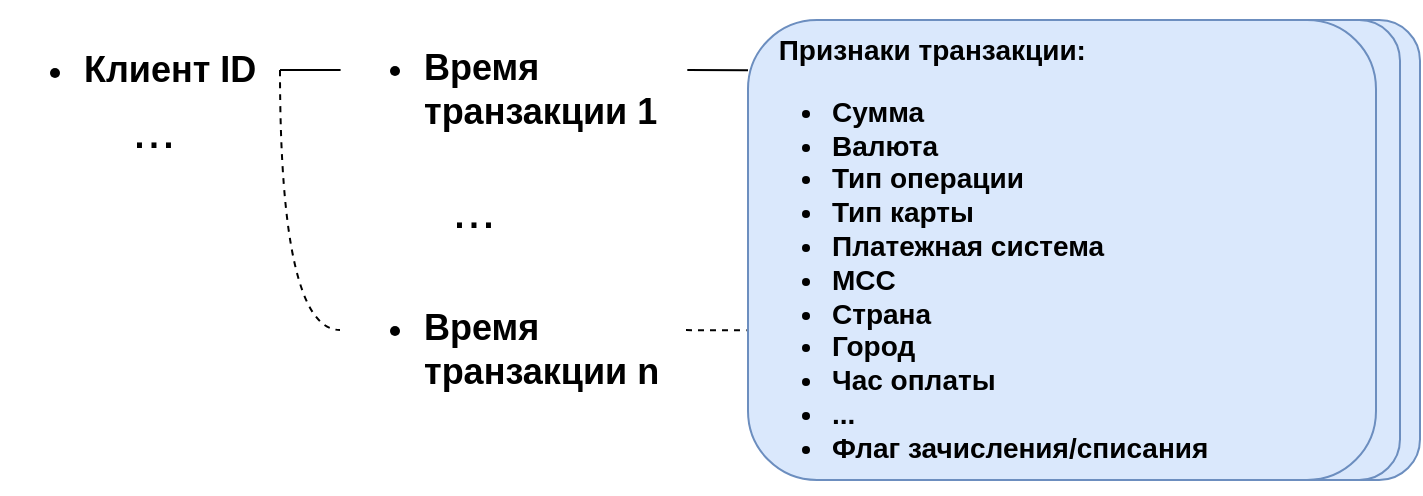 <mxfile version="20.8.9" type="github"><diagram id="pZF7BrZM8KYYfmaUWbH-" name="Page-1"><mxGraphModel dx="988" dy="550" grid="1" gridSize="10" guides="1" tooltips="1" connect="1" arrows="1" fold="1" page="1" pageScale="1" pageWidth="827" pageHeight="1169" math="0" shadow="0"><root><mxCell id="0"/><mxCell id="1" parent="0"/><mxCell id="w4F0DA9J7AdauBMP3hV4-64" value="" style="rounded=1;whiteSpace=wrap;html=1;shadow=0;labelBackgroundColor=none;labelBorderColor=none;strokeColor=#6c8ebf;fontSize=20;fillColor=#dae8fc;" parent="1" vertex="1"><mxGeometry x="614" y="320" width="136" height="230" as="geometry"/></mxCell><mxCell id="w4F0DA9J7AdauBMP3hV4-63" value="" style="rounded=1;whiteSpace=wrap;html=1;shadow=0;labelBackgroundColor=none;labelBorderColor=none;strokeColor=#6c8ebf;fontSize=20;fillColor=#dae8fc;" parent="1" vertex="1"><mxGeometry x="604" y="320" width="136" height="230" as="geometry"/></mxCell><mxCell id="w4F0DA9J7AdauBMP3hV4-56" style="edgeStyle=orthogonalEdgeStyle;rounded=0;orthogonalLoop=1;jettySize=auto;html=1;exitX=1;exitY=0.5;exitDx=0;exitDy=0;entryX=0.002;entryY=0.387;entryDx=0;entryDy=0;entryPerimeter=0;fontSize=20;endArrow=none;endFill=0;" parent="1" source="w4F0DA9J7AdauBMP3hV4-1" target="w4F0DA9J7AdauBMP3hV4-2" edge="1"><mxGeometry relative="1" as="geometry"/></mxCell><mxCell id="w4F0DA9J7AdauBMP3hV4-60" style="edgeStyle=orthogonalEdgeStyle;rounded=0;orthogonalLoop=1;jettySize=auto;html=1;exitX=1;exitY=0.5;exitDx=0;exitDy=0;fontSize=20;endArrow=none;endFill=0;elbow=vertical;curved=1;dashed=1;entryX=0;entryY=0.5;entryDx=0;entryDy=0;" parent="1" source="w4F0DA9J7AdauBMP3hV4-1" edge="1"><mxGeometry relative="1" as="geometry"><mxPoint x="210" y="475" as="targetPoint"/><Array as="points"><mxPoint x="180" y="475"/></Array></mxGeometry></mxCell><mxCell id="w4F0DA9J7AdauBMP3hV4-1" value="&lt;ul style=&quot;font-size: 18px;&quot;&gt;&lt;li style=&quot;font-size: 18px;&quot;&gt;Клиент ID&amp;nbsp;&lt;/li&gt;&lt;/ul&gt;" style="text;strokeColor=none;fillColor=none;html=1;whiteSpace=wrap;verticalAlign=middle;overflow=hidden;fontSize=18;fontStyle=1" parent="1" vertex="1"><mxGeometry x="40" y="310" width="140" height="70" as="geometry"/></mxCell><mxCell id="w4F0DA9J7AdauBMP3hV4-2" value="&lt;ul style=&quot;font-size: 18px;&quot;&gt;&lt;li style=&quot;font-size: 18px;&quot;&gt;Время транзакции 1&lt;/li&gt;&lt;/ul&gt;" style="text;strokeColor=none;fillColor=none;html=1;whiteSpace=wrap;verticalAlign=middle;overflow=hidden;rounded=1;arcSize=50;shadow=0;align=left;fontSize=18;fontStyle=1" parent="1" vertex="1"><mxGeometry x="210" y="310" width="168" height="90" as="geometry"/></mxCell><mxCell id="w4F0DA9J7AdauBMP3hV4-5" value="..." style="text;html=1;strokeColor=none;fillColor=none;align=center;verticalAlign=middle;whiteSpace=wrap;rounded=0;fontSize=26;" parent="1" vertex="1"><mxGeometry x="250" y="400" width="54" height="30" as="geometry"/></mxCell><mxCell id="w4F0DA9J7AdauBMP3hV4-35" value="&amp;nbsp; &amp;nbsp; &lt;font style=&quot;font-size: 14px;&quot;&gt;Признаки транзакции:&lt;br&gt;&lt;/font&gt;&lt;ul style=&quot;font-size: 14px;&quot;&gt;&lt;li style=&quot;&quot;&gt;&lt;span style=&quot;&quot;&gt;Сумма&lt;/span&gt;&lt;/li&gt;&lt;li style=&quot;&quot;&gt;Валюта&lt;/li&gt;&lt;li style=&quot;&quot;&gt;Тип операции&lt;/li&gt;&lt;li style=&quot;&quot;&gt;Тип карты&lt;/li&gt;&lt;li style=&quot;&quot;&gt;Платежная система&lt;/li&gt;&lt;li style=&quot;&quot;&gt;MCC&lt;/li&gt;&lt;li style=&quot;&quot;&gt;Страна&lt;/li&gt;&lt;li style=&quot;&quot;&gt;Город&lt;/li&gt;&lt;li style=&quot;&quot;&gt;Час оплаты&lt;/li&gt;&lt;li style=&quot;&quot;&gt;...&lt;/li&gt;&lt;li style=&quot;&quot;&gt;Флаг зачисления/списания&lt;/li&gt;&lt;/ul&gt;" style="rounded=1;html=1;align=left;verticalAlign=top;labelBackgroundColor=none;labelBorderColor=none;whiteSpace=wrap;spacing=2;fillColor=#dae8fc;strokeColor=#6c8ebf;fontStyle=1" parent="1" vertex="1"><mxGeometry x="414" y="320" width="314" height="230" as="geometry"/></mxCell><mxCell id="w4F0DA9J7AdauBMP3hV4-55" value="..." style="text;html=1;strokeColor=none;fillColor=none;align=center;verticalAlign=middle;whiteSpace=wrap;rounded=0;fontSize=26;" parent="1" vertex="1"><mxGeometry x="90" y="360" width="54" height="30" as="geometry"/></mxCell><mxCell id="7m_Gkb00Riiuzn-rtBAX-5" style="edgeStyle=orthogonalEdgeStyle;rounded=0;orthogonalLoop=1;jettySize=auto;html=1;exitX=1;exitY=0.5;exitDx=0;exitDy=0;entryX=0.002;entryY=0.387;entryDx=0;entryDy=0;entryPerimeter=0;fontSize=20;endArrow=none;endFill=0;" parent="1" edge="1"><mxGeometry relative="1" as="geometry"><mxPoint x="383.66" y="345.06" as="sourcePoint"/><mxPoint x="413.996" y="344.89" as="targetPoint"/></mxGeometry></mxCell><mxCell id="7m_Gkb00Riiuzn-rtBAX-6" style="edgeStyle=orthogonalEdgeStyle;rounded=0;orthogonalLoop=1;jettySize=auto;html=1;exitX=1;exitY=0.5;exitDx=0;exitDy=0;entryX=0.002;entryY=0.387;entryDx=0;entryDy=0;entryPerimeter=0;fontSize=20;endArrow=none;endFill=0;dashed=1;" parent="1" edge="1"><mxGeometry relative="1" as="geometry"><mxPoint x="383.0" y="475.06" as="sourcePoint"/><mxPoint x="413.336" y="474.89" as="targetPoint"/></mxGeometry></mxCell><mxCell id="RsABaSiQhjdmk0h-qRM5-1" value="&lt;ul style=&quot;font-size: 18px;&quot;&gt;&lt;li style=&quot;font-size: 18px;&quot;&gt;Время транзакции n&lt;/li&gt;&lt;/ul&gt;" style="text;strokeColor=none;fillColor=none;html=1;whiteSpace=wrap;verticalAlign=middle;overflow=hidden;rounded=1;arcSize=50;shadow=0;align=left;fontSize=18;fontStyle=1" vertex="1" parent="1"><mxGeometry x="210" y="440" width="168" height="90" as="geometry"/></mxCell></root></mxGraphModel></diagram></mxfile>
